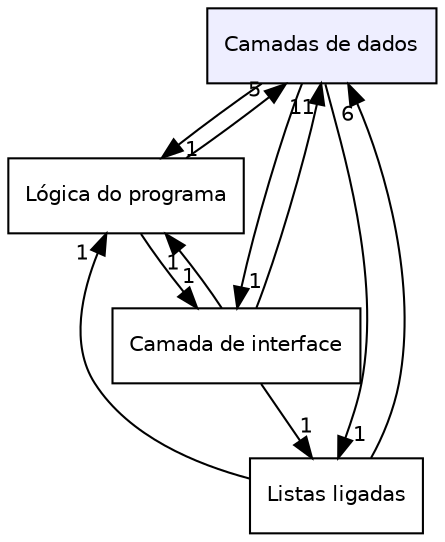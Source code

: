 digraph "Camadas de dados" {
  compound=true
  node [ fontsize="10", fontname="Helvetica"];
  edge [ labelfontsize="10", labelfontname="Helvetica"];
  dir_6c45dfb727ac4da4d4fa816dfdf95567 [shape=box, label="Camadas de dados", style="filled", fillcolor="#eeeeff", pencolor="black", URL="dir_6c45dfb727ac4da4d4fa816dfdf95567.html"];
  dir_66df70024ee8e85243b38eab024a2620 [shape=box label="Lógica do programa" URL="dir_66df70024ee8e85243b38eab024a2620.html"];
  dir_128eb77c8cbc6b02dcdc625ba489b3f6 [shape=box label="Listas ligadas" URL="dir_128eb77c8cbc6b02dcdc625ba489b3f6.html"];
  dir_f27050d3bfb5407f227f379631190787 [shape=box label="Camada de interface" URL="dir_f27050d3bfb5407f227f379631190787.html"];
  dir_6c45dfb727ac4da4d4fa816dfdf95567->dir_66df70024ee8e85243b38eab024a2620 [headlabel="1", labeldistance=1.5 headhref="dir_000001_000009.html"];
  dir_6c45dfb727ac4da4d4fa816dfdf95567->dir_128eb77c8cbc6b02dcdc625ba489b3f6 [headlabel="1", labeldistance=1.5 headhref="dir_000001_000008.html"];
  dir_6c45dfb727ac4da4d4fa816dfdf95567->dir_f27050d3bfb5407f227f379631190787 [headlabel="1", labeldistance=1.5 headhref="dir_000001_000000.html"];
  dir_66df70024ee8e85243b38eab024a2620->dir_6c45dfb727ac4da4d4fa816dfdf95567 [headlabel="5", labeldistance=1.5 headhref="dir_000009_000001.html"];
  dir_66df70024ee8e85243b38eab024a2620->dir_f27050d3bfb5407f227f379631190787 [headlabel="1", labeldistance=1.5 headhref="dir_000009_000000.html"];
  dir_128eb77c8cbc6b02dcdc625ba489b3f6->dir_6c45dfb727ac4da4d4fa816dfdf95567 [headlabel="6", labeldistance=1.5 headhref="dir_000008_000001.html"];
  dir_128eb77c8cbc6b02dcdc625ba489b3f6->dir_66df70024ee8e85243b38eab024a2620 [headlabel="1", labeldistance=1.5 headhref="dir_000008_000009.html"];
  dir_f27050d3bfb5407f227f379631190787->dir_6c45dfb727ac4da4d4fa816dfdf95567 [headlabel="11", labeldistance=1.5 headhref="dir_000000_000001.html"];
  dir_f27050d3bfb5407f227f379631190787->dir_66df70024ee8e85243b38eab024a2620 [headlabel="1", labeldistance=1.5 headhref="dir_000000_000009.html"];
  dir_f27050d3bfb5407f227f379631190787->dir_128eb77c8cbc6b02dcdc625ba489b3f6 [headlabel="1", labeldistance=1.5 headhref="dir_000000_000008.html"];
}
